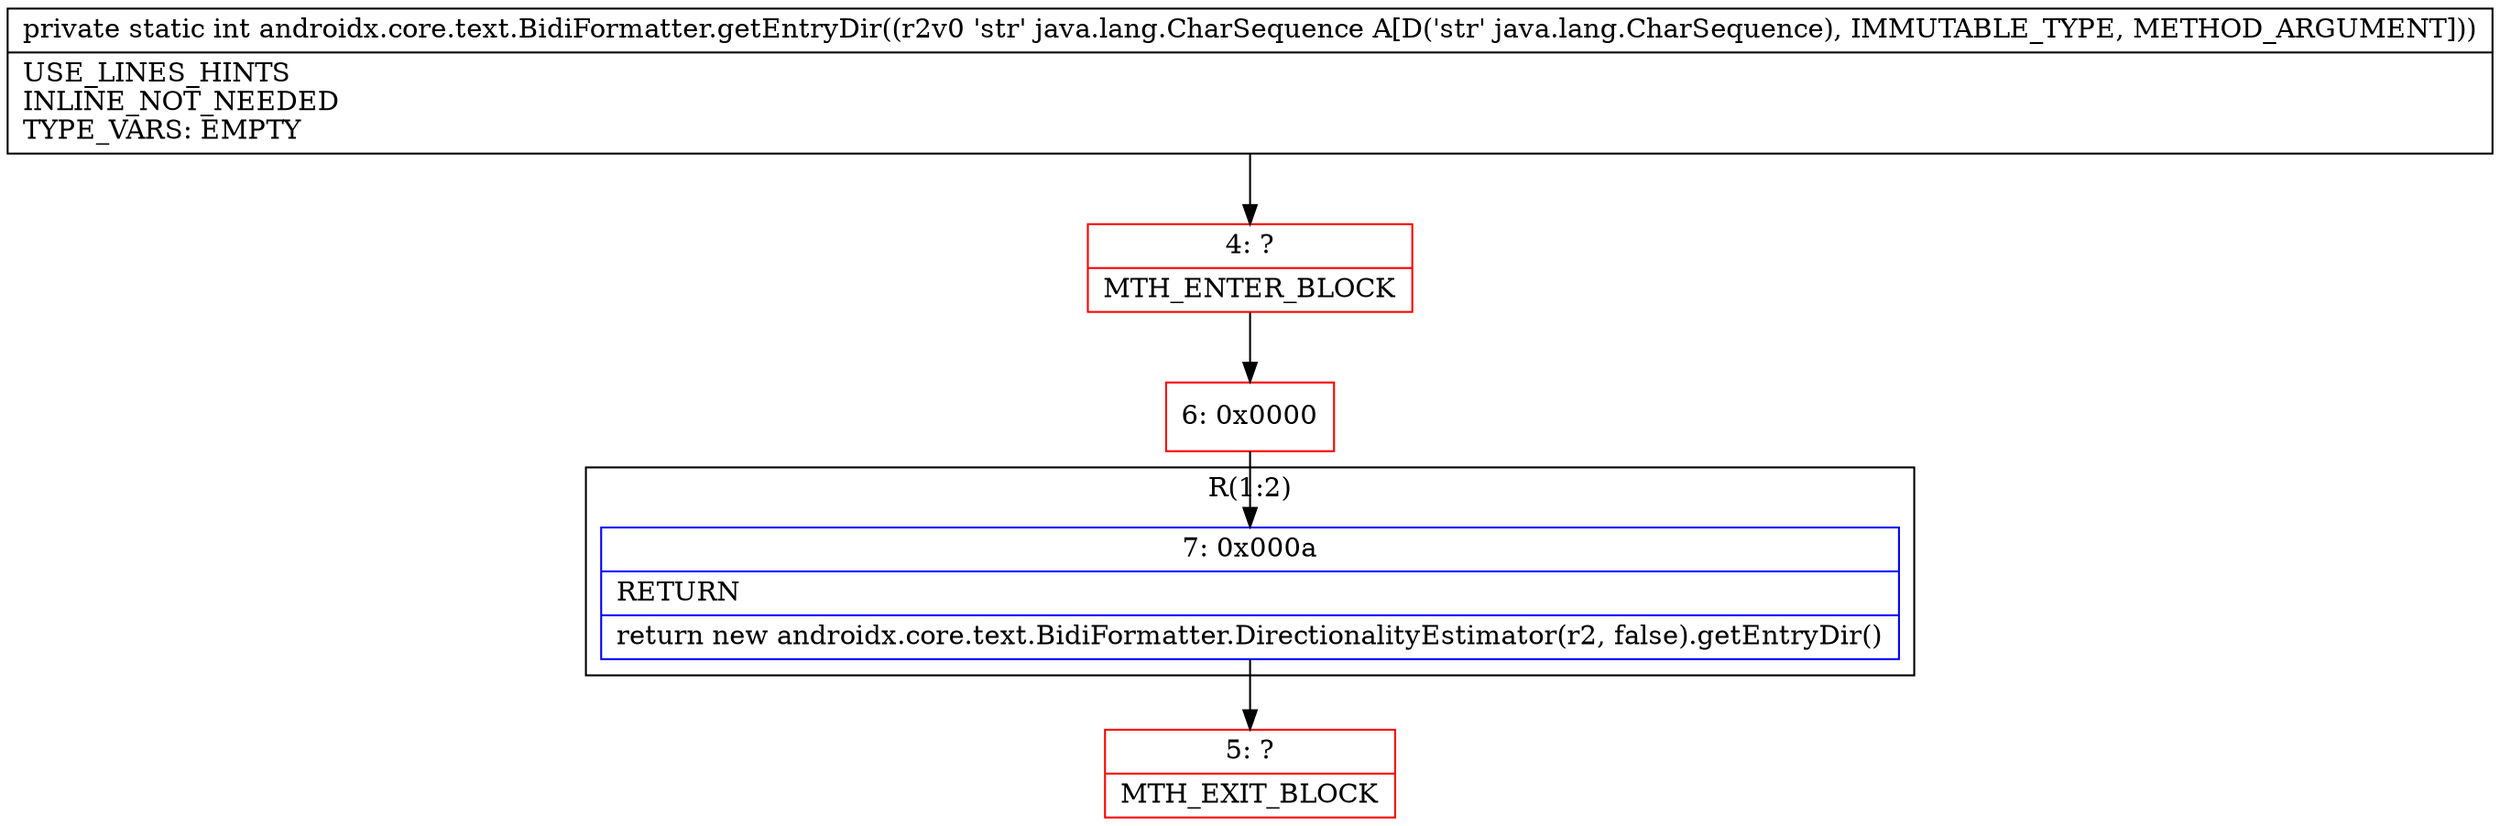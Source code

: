 digraph "CFG forandroidx.core.text.BidiFormatter.getEntryDir(Ljava\/lang\/CharSequence;)I" {
subgraph cluster_Region_957744789 {
label = "R(1:2)";
node [shape=record,color=blue];
Node_7 [shape=record,label="{7\:\ 0x000a|RETURN\l|return new androidx.core.text.BidiFormatter.DirectionalityEstimator(r2, false).getEntryDir()\l}"];
}
Node_4 [shape=record,color=red,label="{4\:\ ?|MTH_ENTER_BLOCK\l}"];
Node_6 [shape=record,color=red,label="{6\:\ 0x0000}"];
Node_5 [shape=record,color=red,label="{5\:\ ?|MTH_EXIT_BLOCK\l}"];
MethodNode[shape=record,label="{private static int androidx.core.text.BidiFormatter.getEntryDir((r2v0 'str' java.lang.CharSequence A[D('str' java.lang.CharSequence), IMMUTABLE_TYPE, METHOD_ARGUMENT]))  | USE_LINES_HINTS\lINLINE_NOT_NEEDED\lTYPE_VARS: EMPTY\l}"];
MethodNode -> Node_4;Node_7 -> Node_5;
Node_4 -> Node_6;
Node_6 -> Node_7;
}

